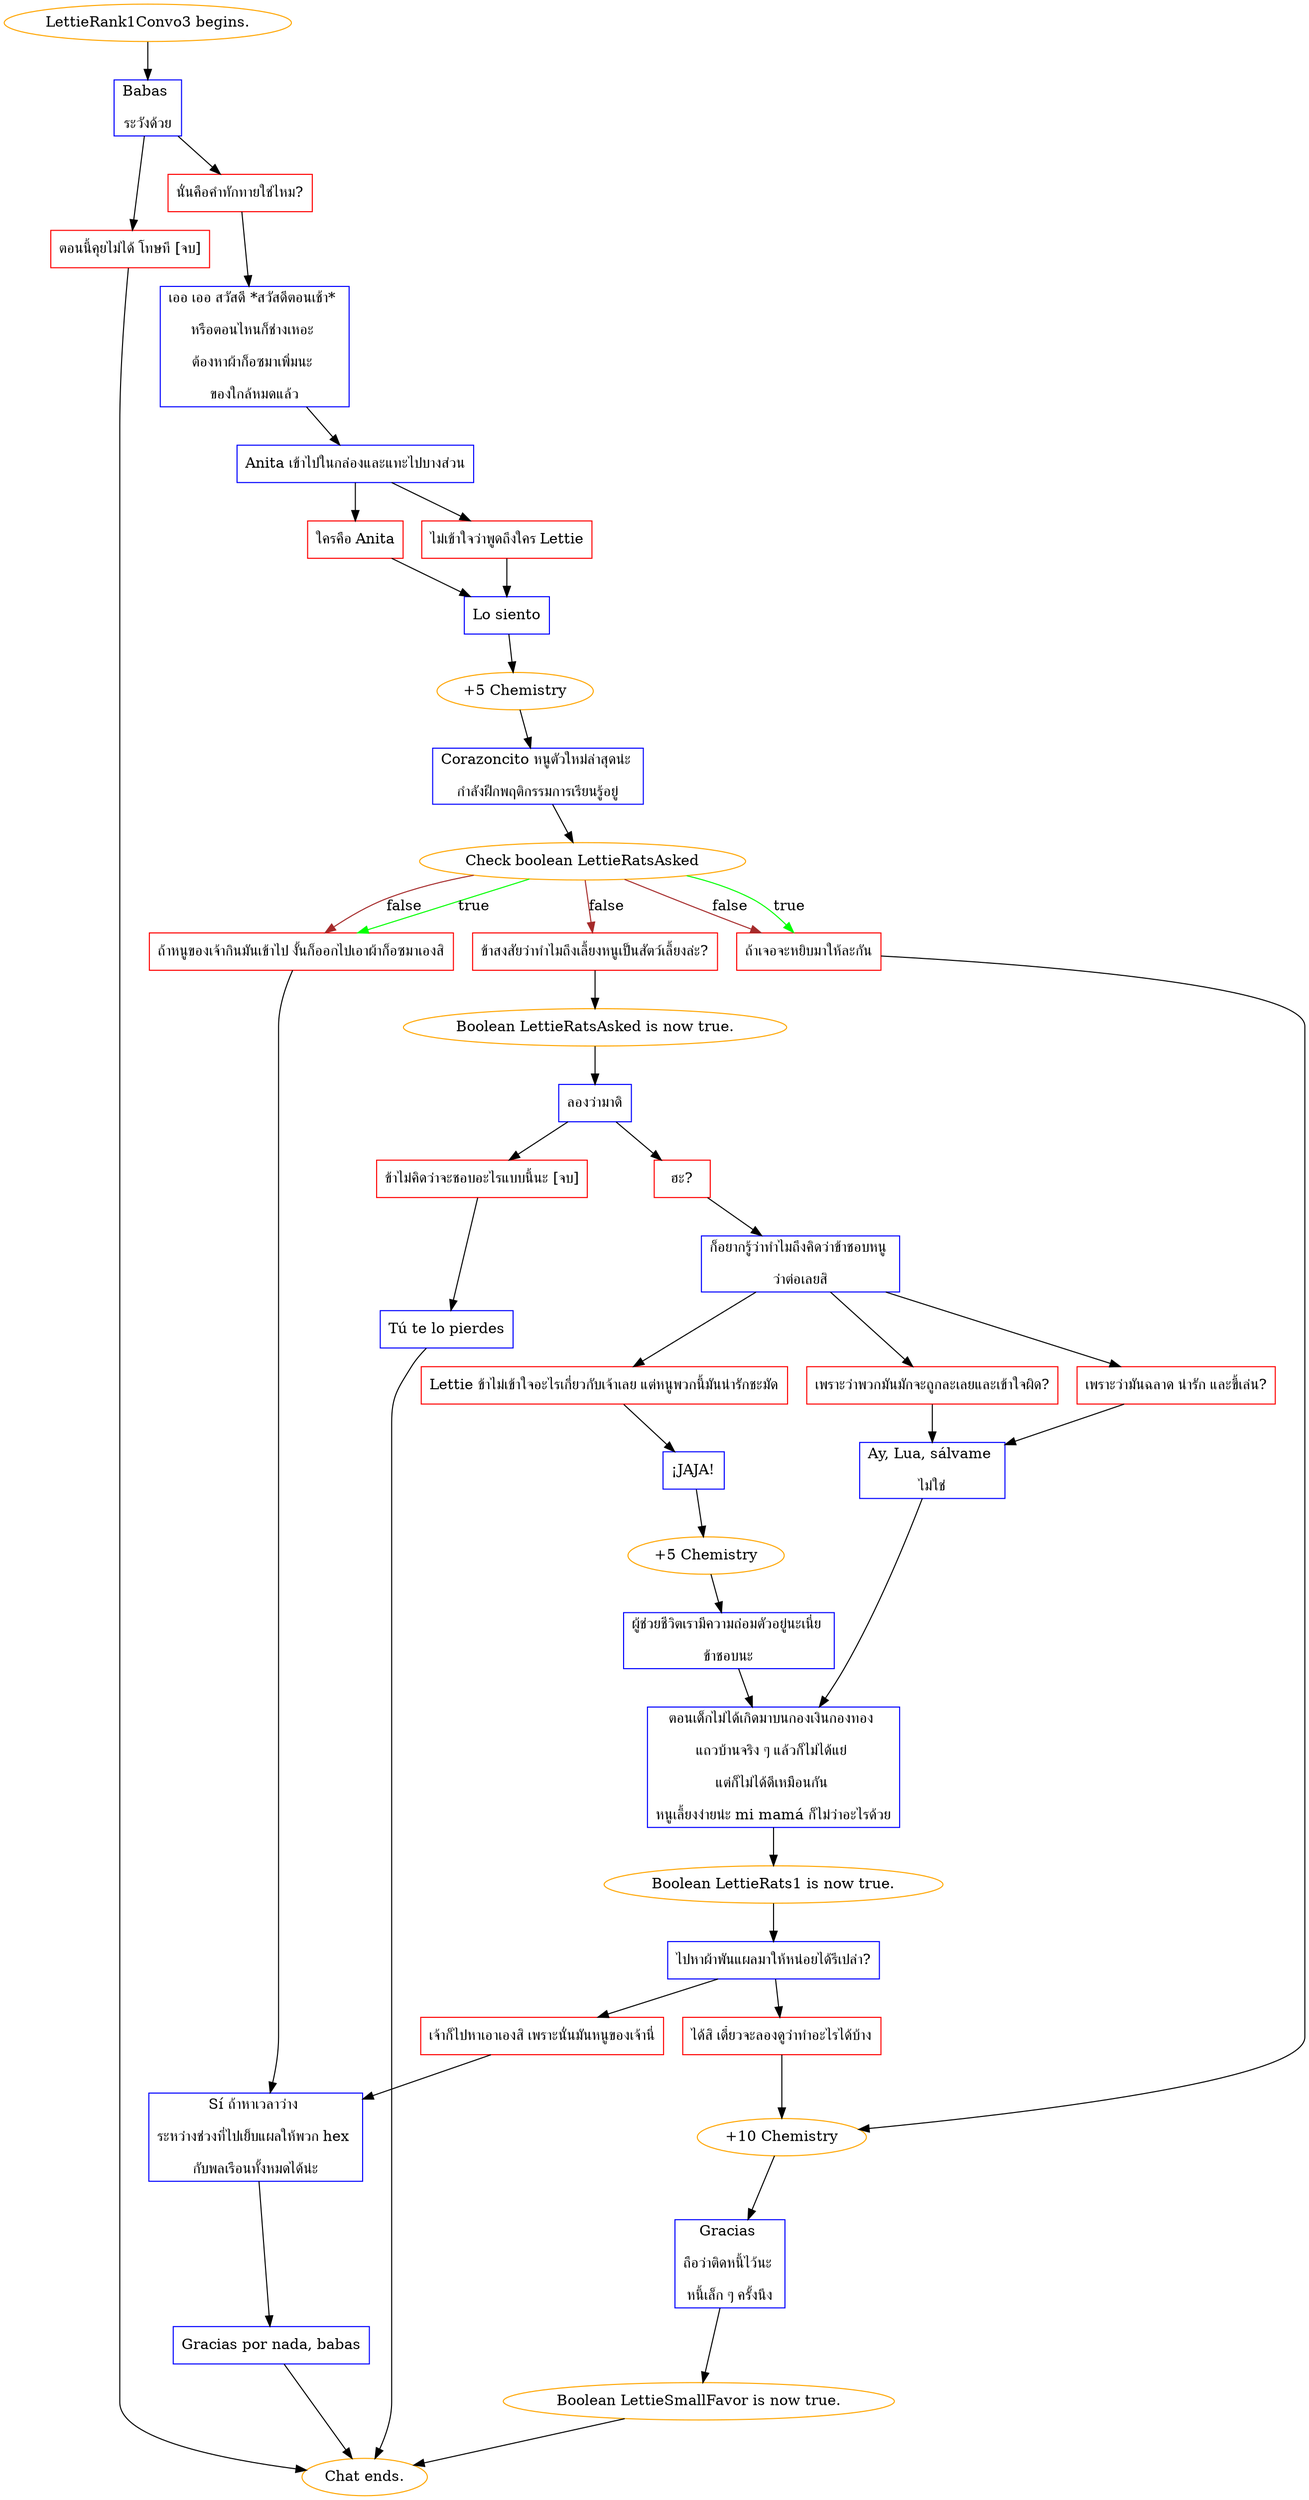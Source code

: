 digraph {
	"LettieRank1Convo3 begins." [color=orange];
		"LettieRank1Convo3 begins." -> j3644435644;
	j3644435644 [label="Babas 
ระวังด้วย",shape=box,color=blue];
		j3644435644 -> j2932791618;
		j3644435644 -> j1187671753;
	j2932791618 [label="นั่นคือคำทักทายใช่ไหม?",shape=box,color=red];
		j2932791618 -> j867872104;
	j1187671753 [label="ตอนนี้คุยไม่ได้ โทษที [จบ]",shape=box,color=red];
		j1187671753 -> "Chat ends.";
	j867872104 [label="เออ เออ สวัสดี *สวัสดีตอนเช้า* 
หรือตอนไหนก็ช่างเหอะ 
ต้องหาผ้าก็อซมาเพิ่มนะ 
ของใกล้หมดแล้ว",shape=box,color=blue];
		j867872104 -> j2993044634;
	"Chat ends." [color=orange];
	j2993044634 [label="Anita เข้าไปในกล่องและแทะไปบางส่วน",shape=box,color=blue];
		j2993044634 -> j275768798;
		j2993044634 -> j2071685541;
	j275768798 [label="ใครคือ Anita",shape=box,color=red];
		j275768798 -> j146273821;
	j2071685541 [label="ไม่เข้าใจว่าพูดถึงใคร Lettie",shape=box,color=red];
		j2071685541 -> j146273821;
	j146273821 [label="Lo siento",shape=box,color=blue];
		j146273821 -> j3654690571;
	j3654690571 [label="+5 Chemistry",color=orange];
		j3654690571 -> j216886744;
	j216886744 [label="Corazoncito หนูตัวใหม่ล่าสุดน่ะ 
กำลังฝึกพฤติกรรมการเรียนรู้อยู่",shape=box,color=blue];
		j216886744 -> j2299607748;
	j2299607748 [label="Check boolean LettieRatsAsked",color=orange];
		j2299607748 -> j2254824352 [label=true,color=green];
		j2299607748 -> j3569484976 [label=true,color=green];
		j2299607748 -> j2560559387 [label=false,color=brown];
		j2299607748 -> j2254824352 [label=false,color=brown];
		j2299607748 -> j3569484976 [label=false,color=brown];
	j2254824352 [label="ถ้าเจอจะหยิบมาให้ละกัน",shape=box,color=red];
		j2254824352 -> j2559189945;
	j3569484976 [label="ถ้าหนูของเจ้ากินมันเข้าไป งั้นก็ออกไปเอาผ้าก็อซมาเองสิ",shape=box,color=red];
		j3569484976 -> j3546997495;
	j2560559387 [label="ข้าสงสัยว่าทำไมถึงเลี้ยงหนูเป็นสัตว์เลี้ยงล่ะ?",shape=box,color=red];
		j2560559387 -> j1825888082;
	j2559189945 [label="+10 Chemistry",color=orange];
		j2559189945 -> j652987139;
	j3546997495 [label="Sí ถ้าหาเวลาว่าง 
ระหว่างช่วงที่ไปเย็บแผลให้พวก hex 
กับพลเรือนทั้งหมดได้น่ะ",shape=box,color=blue];
		j3546997495 -> j3551064085;
	j1825888082 [label="Boolean LettieRatsAsked is now true.",color=orange];
		j1825888082 -> j2920453624;
	j652987139 [label="Gracias 
ถือว่าติดหนี้ไว้นะ 
หนี้เล็ก ๆ ครั้งนึง",shape=box,color=blue];
		j652987139 -> j2570747018;
	j3551064085 [label="Gracias por nada, babas",shape=box,color=blue];
		j3551064085 -> "Chat ends.";
	j2920453624 [label="ลองว่ามาดิ",shape=box,color=blue];
		j2920453624 -> j1567233097;
		j2920453624 -> j224999128;
	j2570747018 [label="Boolean LettieSmallFavor is now true.",color=orange];
		j2570747018 -> "Chat ends.";
	j1567233097 [label="ฮะ?",shape=box,color=red];
		j1567233097 -> j2909083669;
	j224999128 [label="ข้าไม่คิดว่าจะชอบอะไรแบบนี้นะ [จบ]",shape=box,color=red];
		j224999128 -> j2365690676;
	j2909083669 [label="ก็อยากรู้ว่าทำไมถึงคิดว่าข้าชอบหนู 
ว่าต่อเลยสิ",shape=box,color=blue];
		j2909083669 -> j727978242;
		j2909083669 -> j808155385;
		j2909083669 -> j1761294809;
	j2365690676 [label="Tú te lo pierdes",shape=box,color=blue];
		j2365690676 -> "Chat ends.";
	j727978242 [label="เพราะว่ามันฉลาด น่ารัก และขี้เล่น?",shape=box,color=red];
		j727978242 -> j1575533307;
	j808155385 [label="เพราะว่าพวกมันมักจะถูกละเลยและเข้าใจผิด?",shape=box,color=red];
		j808155385 -> j1575533307;
	j1761294809 [label="Lettie ข้าไม่เข้าใจอะไรเกี่ยวกับเจ้าเลย แต่หนูพวกนี้มันน่ารักชะมัด",shape=box,color=red];
		j1761294809 -> j3109745795;
	j1575533307 [label="Ay, Lua, sálvame 
ไม่ใช่",shape=box,color=blue];
		j1575533307 -> j4033643561;
	j3109745795 [label="¡JAJA!",shape=box,color=blue];
		j3109745795 -> j1454448251;
	j4033643561 [label="ตอนเด็กไม่ได้เกิดมาบนกองเงินกองทอง 
แถวบ้านจริง ๆ แล้วก็ไม่ได้แย่ 
แต่ก็ไม่ได้ดีเหมือนกัน 
หนูเลี้ยงง่ายน่ะ mi mamá ก็ไม่ว่าอะไรด้วย",shape=box,color=blue];
		j4033643561 -> j444551831;
	j1454448251 [label="+5 Chemistry",color=orange];
		j1454448251 -> j1278370072;
	j444551831 [label="Boolean LettieRats1 is now true.",color=orange];
		j444551831 -> j59495684;
	j1278370072 [label="ผู้ช่วยชีวิตเรามีความถ่อมตัวอยู่นะเนี่ย 
ข้าชอบนะ",shape=box,color=blue];
		j1278370072 -> j4033643561;
	j59495684 [label="ไปหาผ้าพันแผลมาให้หน่อยได้รึเปล่า?",shape=box,color=blue];
		j59495684 -> j3466914104;
		j59495684 -> j2970197556;
	j3466914104 [label="ได้สิ เดี๋ยวจะลองดูว่าทำอะไรได้บ้าง",shape=box,color=red];
		j3466914104 -> j2559189945;
	j2970197556 [label="เจ้าก็ไปหาเอาเองสิ เพราะนั่นมันหนูของเจ้านี่",shape=box,color=red];
		j2970197556 -> j3546997495;
}
